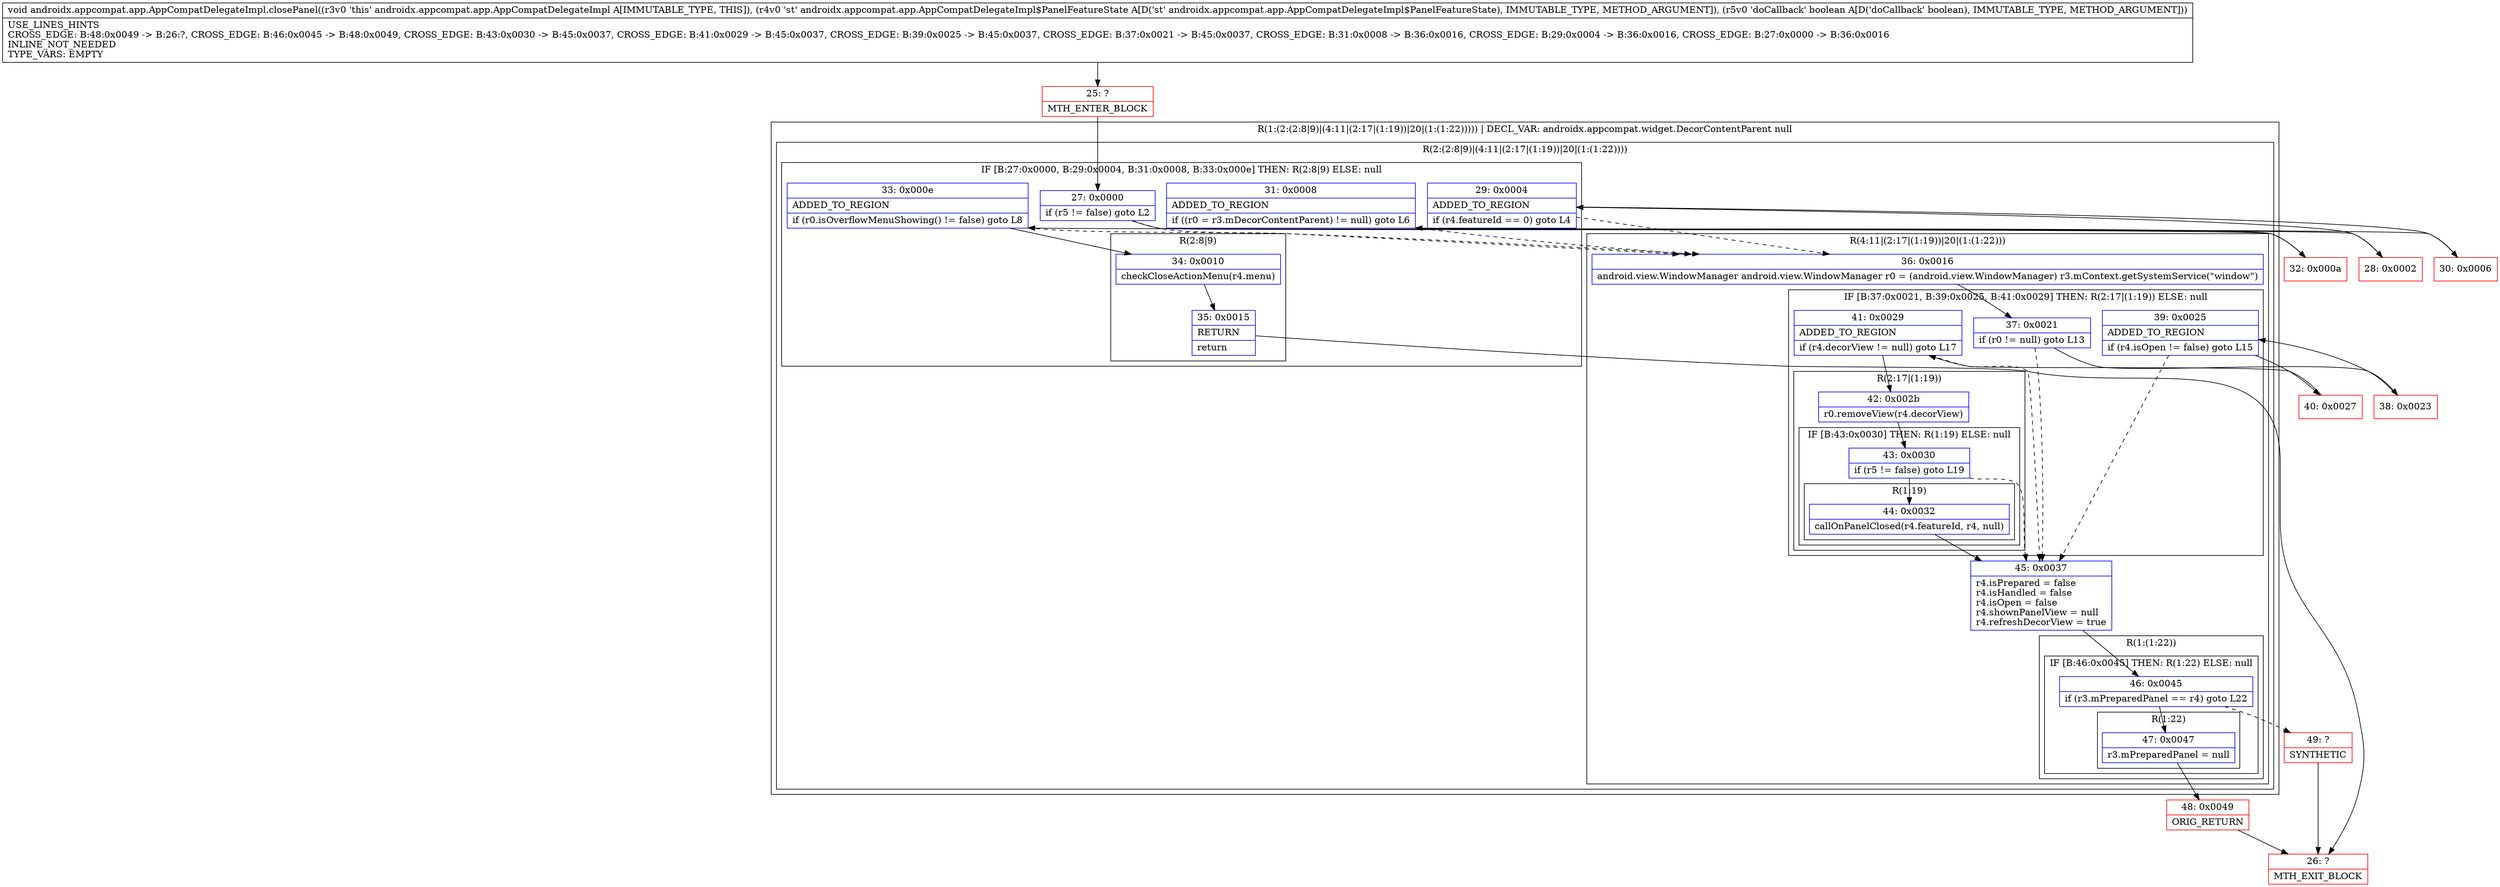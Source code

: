 digraph "CFG forandroidx.appcompat.app.AppCompatDelegateImpl.closePanel(Landroidx\/appcompat\/app\/AppCompatDelegateImpl$PanelFeatureState;Z)V" {
subgraph cluster_Region_431144124 {
label = "R(1:(2:(2:8|9)|(4:11|(2:17|(1:19))|20|(1:(1:22))))) | DECL_VAR: androidx.appcompat.widget.DecorContentParent null\l";
node [shape=record,color=blue];
subgraph cluster_Region_1604255344 {
label = "R(2:(2:8|9)|(4:11|(2:17|(1:19))|20|(1:(1:22))))";
node [shape=record,color=blue];
subgraph cluster_IfRegion_1606074724 {
label = "IF [B:27:0x0000, B:29:0x0004, B:31:0x0008, B:33:0x000e] THEN: R(2:8|9) ELSE: null";
node [shape=record,color=blue];
Node_27 [shape=record,label="{27\:\ 0x0000|if (r5 != false) goto L2\l}"];
Node_29 [shape=record,label="{29\:\ 0x0004|ADDED_TO_REGION\l|if (r4.featureId == 0) goto L4\l}"];
Node_31 [shape=record,label="{31\:\ 0x0008|ADDED_TO_REGION\l|if ((r0 = r3.mDecorContentParent) != null) goto L6\l}"];
Node_33 [shape=record,label="{33\:\ 0x000e|ADDED_TO_REGION\l|if (r0.isOverflowMenuShowing() != false) goto L8\l}"];
subgraph cluster_Region_2070476754 {
label = "R(2:8|9)";
node [shape=record,color=blue];
Node_34 [shape=record,label="{34\:\ 0x0010|checkCloseActionMenu(r4.menu)\l}"];
Node_35 [shape=record,label="{35\:\ 0x0015|RETURN\l|return\l}"];
}
}
subgraph cluster_Region_1886193871 {
label = "R(4:11|(2:17|(1:19))|20|(1:(1:22)))";
node [shape=record,color=blue];
Node_36 [shape=record,label="{36\:\ 0x0016|android.view.WindowManager android.view.WindowManager r0 = (android.view.WindowManager) r3.mContext.getSystemService(\"window\")\l}"];
subgraph cluster_IfRegion_846281138 {
label = "IF [B:37:0x0021, B:39:0x0025, B:41:0x0029] THEN: R(2:17|(1:19)) ELSE: null";
node [shape=record,color=blue];
Node_37 [shape=record,label="{37\:\ 0x0021|if (r0 != null) goto L13\l}"];
Node_39 [shape=record,label="{39\:\ 0x0025|ADDED_TO_REGION\l|if (r4.isOpen != false) goto L15\l}"];
Node_41 [shape=record,label="{41\:\ 0x0029|ADDED_TO_REGION\l|if (r4.decorView != null) goto L17\l}"];
subgraph cluster_Region_1809620564 {
label = "R(2:17|(1:19))";
node [shape=record,color=blue];
Node_42 [shape=record,label="{42\:\ 0x002b|r0.removeView(r4.decorView)\l}"];
subgraph cluster_IfRegion_2008281951 {
label = "IF [B:43:0x0030] THEN: R(1:19) ELSE: null";
node [shape=record,color=blue];
Node_43 [shape=record,label="{43\:\ 0x0030|if (r5 != false) goto L19\l}"];
subgraph cluster_Region_1610022567 {
label = "R(1:19)";
node [shape=record,color=blue];
Node_44 [shape=record,label="{44\:\ 0x0032|callOnPanelClosed(r4.featureId, r4, null)\l}"];
}
}
}
}
Node_45 [shape=record,label="{45\:\ 0x0037|r4.isPrepared = false\lr4.isHandled = false\lr4.isOpen = false\lr4.shownPanelView = null\lr4.refreshDecorView = true\l}"];
subgraph cluster_Region_1456387548 {
label = "R(1:(1:22))";
node [shape=record,color=blue];
subgraph cluster_IfRegion_1780747952 {
label = "IF [B:46:0x0045] THEN: R(1:22) ELSE: null";
node [shape=record,color=blue];
Node_46 [shape=record,label="{46\:\ 0x0045|if (r3.mPreparedPanel == r4) goto L22\l}"];
subgraph cluster_Region_40182176 {
label = "R(1:22)";
node [shape=record,color=blue];
Node_47 [shape=record,label="{47\:\ 0x0047|r3.mPreparedPanel = null\l}"];
}
}
}
}
}
}
Node_25 [shape=record,color=red,label="{25\:\ ?|MTH_ENTER_BLOCK\l}"];
Node_28 [shape=record,color=red,label="{28\:\ 0x0002}"];
Node_30 [shape=record,color=red,label="{30\:\ 0x0006}"];
Node_32 [shape=record,color=red,label="{32\:\ 0x000a}"];
Node_26 [shape=record,color=red,label="{26\:\ ?|MTH_EXIT_BLOCK\l}"];
Node_38 [shape=record,color=red,label="{38\:\ 0x0023}"];
Node_40 [shape=record,color=red,label="{40\:\ 0x0027}"];
Node_48 [shape=record,color=red,label="{48\:\ 0x0049|ORIG_RETURN\l}"];
Node_49 [shape=record,color=red,label="{49\:\ ?|SYNTHETIC\l}"];
MethodNode[shape=record,label="{void androidx.appcompat.app.AppCompatDelegateImpl.closePanel((r3v0 'this' androidx.appcompat.app.AppCompatDelegateImpl A[IMMUTABLE_TYPE, THIS]), (r4v0 'st' androidx.appcompat.app.AppCompatDelegateImpl$PanelFeatureState A[D('st' androidx.appcompat.app.AppCompatDelegateImpl$PanelFeatureState), IMMUTABLE_TYPE, METHOD_ARGUMENT]), (r5v0 'doCallback' boolean A[D('doCallback' boolean), IMMUTABLE_TYPE, METHOD_ARGUMENT]))  | USE_LINES_HINTS\lCROSS_EDGE: B:48:0x0049 \-\> B:26:?, CROSS_EDGE: B:46:0x0045 \-\> B:48:0x0049, CROSS_EDGE: B:43:0x0030 \-\> B:45:0x0037, CROSS_EDGE: B:41:0x0029 \-\> B:45:0x0037, CROSS_EDGE: B:39:0x0025 \-\> B:45:0x0037, CROSS_EDGE: B:37:0x0021 \-\> B:45:0x0037, CROSS_EDGE: B:31:0x0008 \-\> B:36:0x0016, CROSS_EDGE: B:29:0x0004 \-\> B:36:0x0016, CROSS_EDGE: B:27:0x0000 \-\> B:36:0x0016\lINLINE_NOT_NEEDED\lTYPE_VARS: EMPTY\l}"];
MethodNode -> Node_25;Node_27 -> Node_28;
Node_27 -> Node_36[style=dashed];
Node_29 -> Node_30;
Node_29 -> Node_36[style=dashed];
Node_31 -> Node_32;
Node_31 -> Node_36[style=dashed];
Node_33 -> Node_34;
Node_33 -> Node_36[style=dashed];
Node_34 -> Node_35;
Node_35 -> Node_26;
Node_36 -> Node_37;
Node_37 -> Node_38;
Node_37 -> Node_45[style=dashed];
Node_39 -> Node_40;
Node_39 -> Node_45[style=dashed];
Node_41 -> Node_42;
Node_41 -> Node_45[style=dashed];
Node_42 -> Node_43;
Node_43 -> Node_44;
Node_43 -> Node_45[style=dashed];
Node_44 -> Node_45;
Node_45 -> Node_46;
Node_46 -> Node_47;
Node_46 -> Node_49[style=dashed];
Node_47 -> Node_48;
Node_25 -> Node_27;
Node_28 -> Node_29;
Node_30 -> Node_31;
Node_32 -> Node_33;
Node_38 -> Node_39;
Node_40 -> Node_41;
Node_48 -> Node_26;
Node_49 -> Node_26;
}

